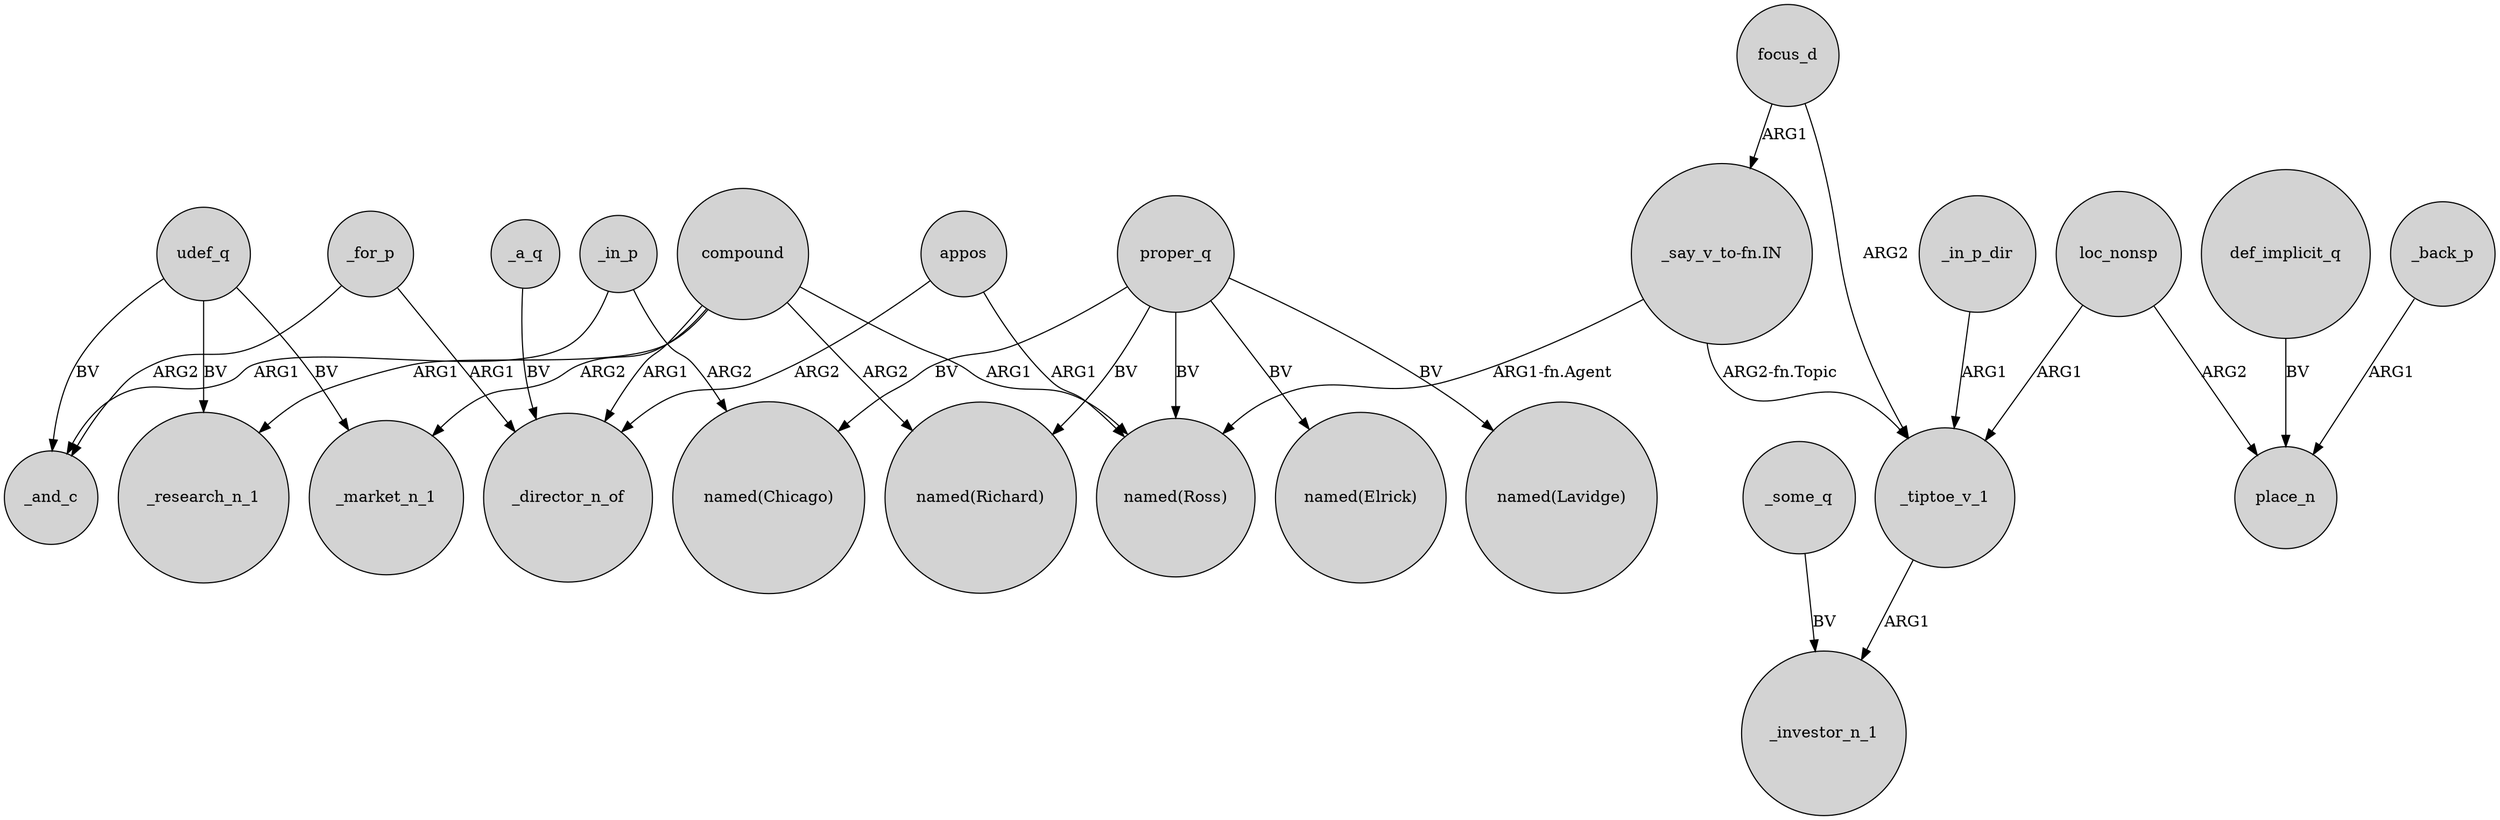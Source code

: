 digraph {
	node [shape=circle style=filled]
	compound -> _market_n_1 [label=ARG2]
	proper_q -> "named(Chicago)" [label=BV]
	proper_q -> "named(Elrick)" [label=BV]
	_some_q -> _investor_n_1 [label=BV]
	appos -> "named(Ross)" [label=ARG1]
	_for_p -> _director_n_of [label=ARG1]
	compound -> "named(Richard)" [label=ARG2]
	udef_q -> _research_n_1 [label=BV]
	proper_q -> "named(Lavidge)" [label=BV]
	_for_p -> _and_c [label=ARG2]
	def_implicit_q -> place_n [label=BV]
	udef_q -> _market_n_1 [label=BV]
	compound -> _research_n_1 [label=ARG1]
	"_say_v_to-fn.IN" -> _tiptoe_v_1 [label="ARG2-fn.Topic"]
	_tiptoe_v_1 -> _investor_n_1 [label=ARG1]
	compound -> "named(Ross)" [label=ARG1]
	_in_p -> "named(Chicago)" [label=ARG2]
	proper_q -> "named(Richard)" [label=BV]
	loc_nonsp -> _tiptoe_v_1 [label=ARG1]
	_in_p -> _and_c [label=ARG1]
	proper_q -> "named(Ross)" [label=BV]
	_a_q -> _director_n_of [label=BV]
	loc_nonsp -> place_n [label=ARG2]
	_back_p -> place_n [label=ARG1]
	_in_p_dir -> _tiptoe_v_1 [label=ARG1]
	compound -> _director_n_of [label=ARG1]
	udef_q -> _and_c [label=BV]
	appos -> _director_n_of [label=ARG2]
	"_say_v_to-fn.IN" -> "named(Ross)" [label="ARG1-fn.Agent"]
	focus_d -> _tiptoe_v_1 [label=ARG2]
	focus_d -> "_say_v_to-fn.IN" [label=ARG1]
}
